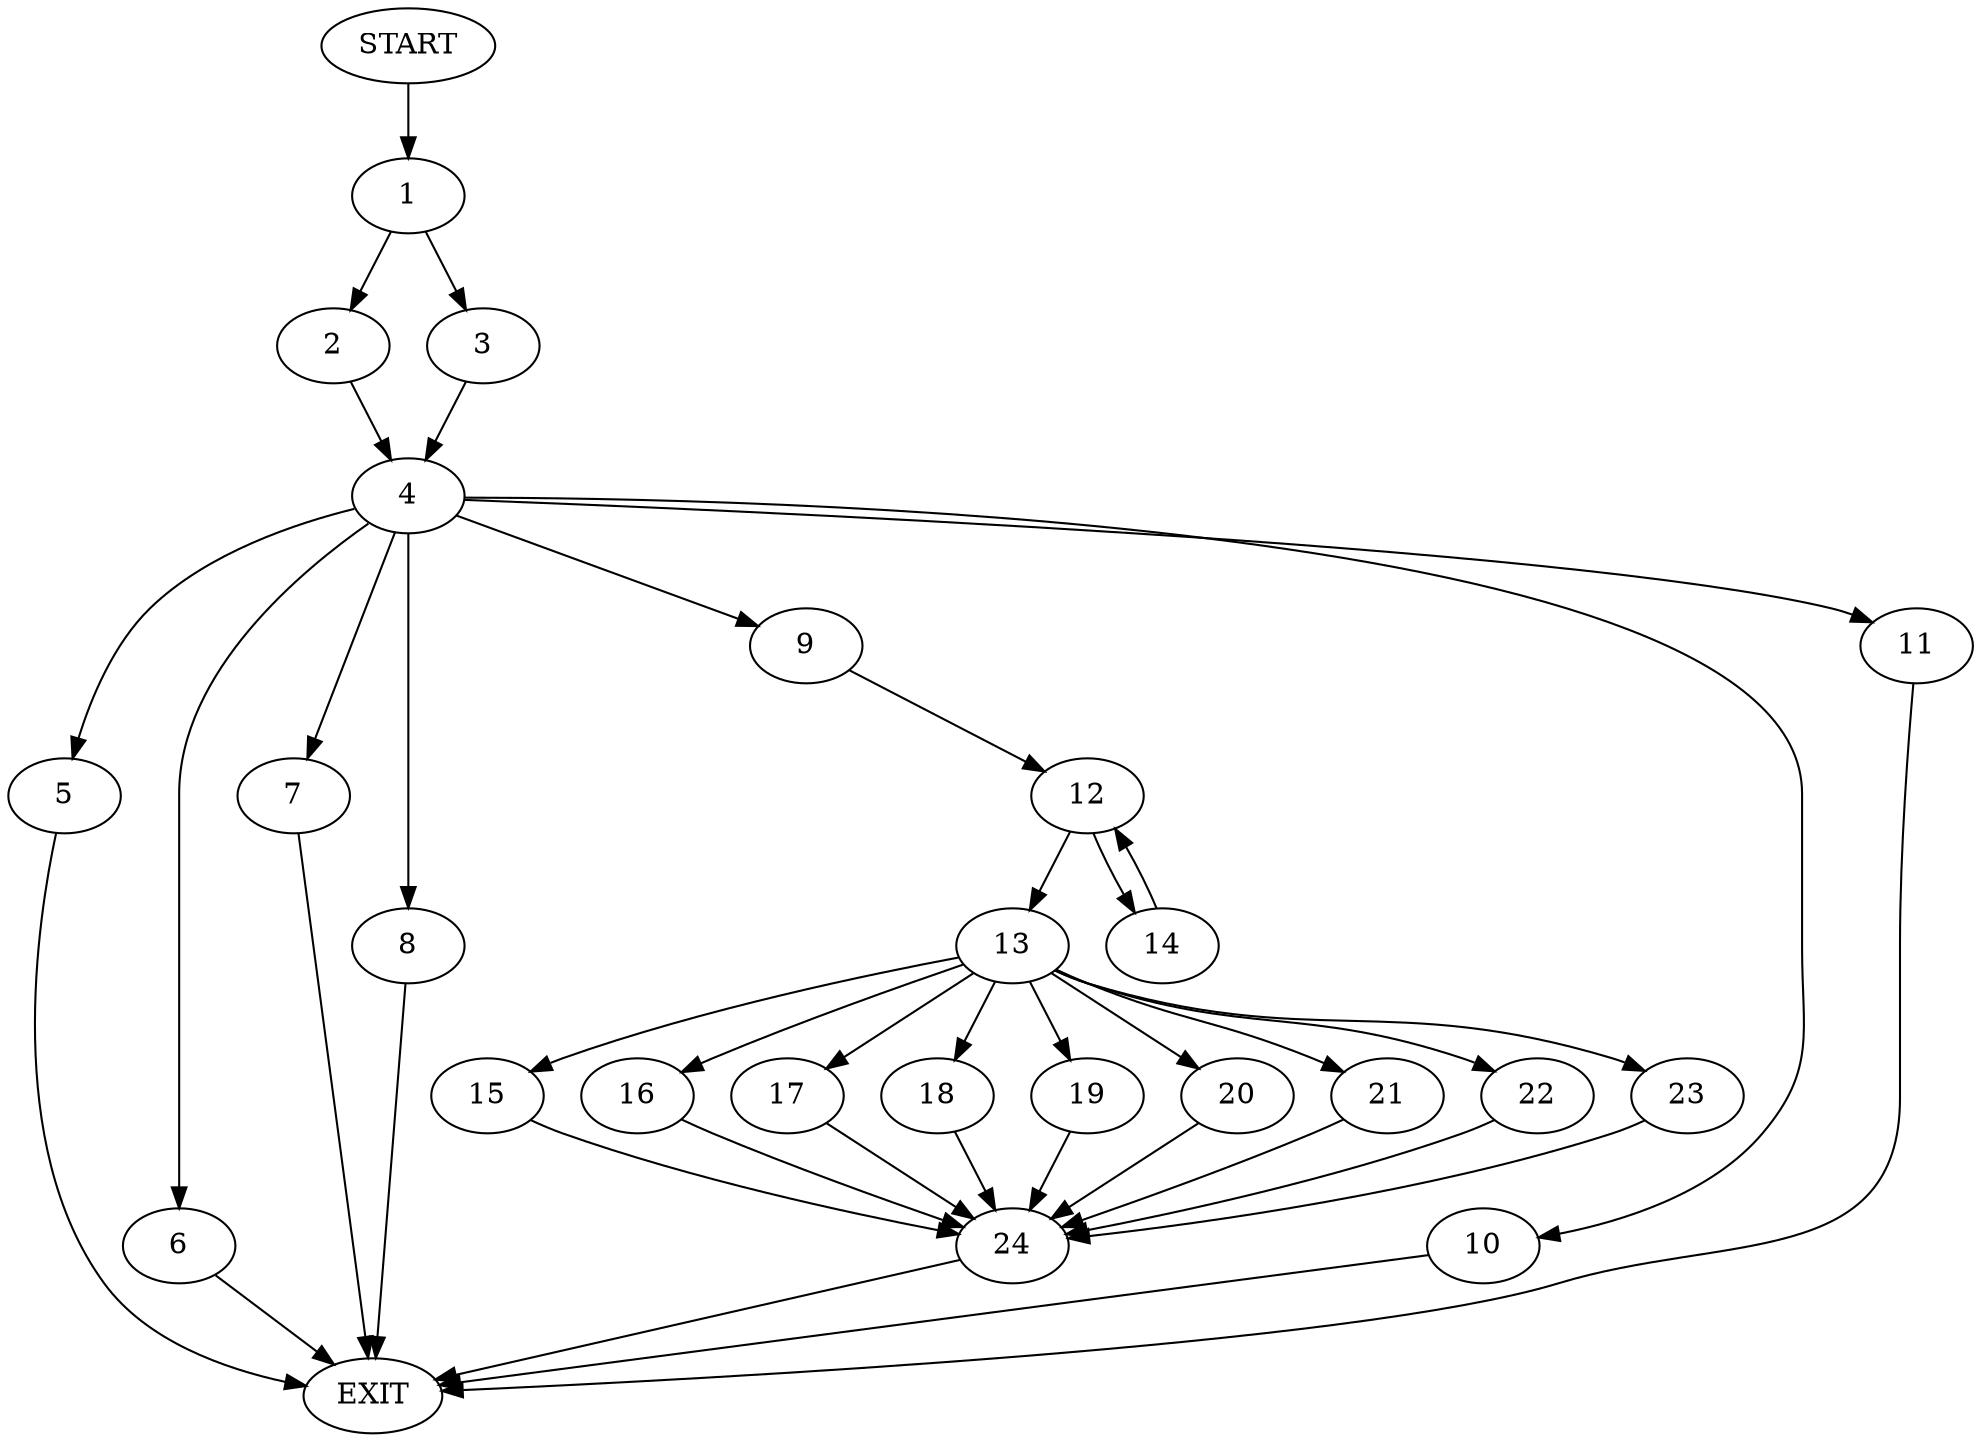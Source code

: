 digraph {
0 [label="START"]
25 [label="EXIT"]
0 -> 1
1 -> 2
1 -> 3
3 -> 4
2 -> 4
4 -> 5
4 -> 6
4 -> 7
4 -> 8
4 -> 9
4 -> 10
4 -> 11
6 -> 25
10 -> 25
8 -> 25
5 -> 25
11 -> 25
9 -> 12
7 -> 25
12 -> 13
12 -> 14
13 -> 15
13 -> 16
13 -> 17
13 -> 18
13 -> 19
13 -> 20
13 -> 21
13 -> 22
13 -> 23
14 -> 12
22 -> 24
16 -> 24
19 -> 24
23 -> 24
20 -> 24
21 -> 24
15 -> 24
17 -> 24
18 -> 24
24 -> 25
}
